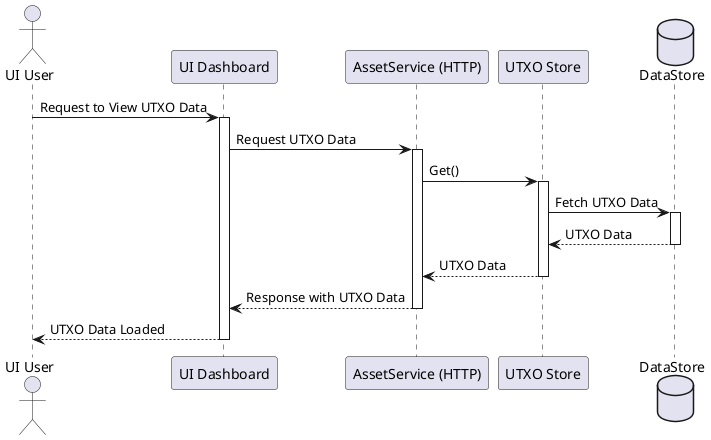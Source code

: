@startuml
actor "UI User" as UI_USER
participant "UI Dashboard" as UI
participant "AssetService (HTTP)" as AssetService
participant "UTXO Store" as UTXOStore
database "DataStore" as Datastore

UI_USER -> UI: Request to View UTXO Data
activate UI

UI -> AssetService: Request UTXO Data
activate AssetService

AssetService -> UTXOStore: Get()
activate UTXOStore

UTXOStore -> Datastore: Fetch UTXO Data
activate Datastore
Datastore --> UTXOStore: UTXO Data
deactivate Datastore

UTXOStore --> AssetService: UTXO Data
deactivate UTXOStore


AssetService --> UI: Response with UTXO Data
deactivate AssetService

UI --> UI_USER: UTXO Data Loaded

deactivate UI

@enduml
